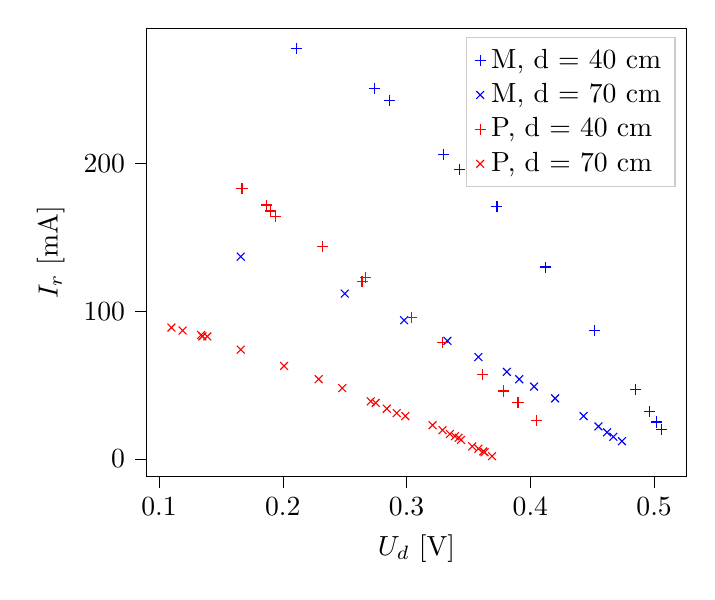 % This file was created with tikzplotlib v0.10.1.
\begin{tikzpicture}

\definecolor{darkgray176}{RGB}{176,176,176}
\definecolor{lightgray204}{RGB}{204,204,204}

\begin{axis}[
legend cell align={left},
legend style={fill opacity=0.8, draw opacity=1, text opacity=1, draw=lightgray204},
tick align=outside,
tick pos=left,
x grid style={darkgray176},
xlabel={\(\displaystyle U_d\) [V]},
xmin=0.09, xmax=0.526,
xtick style={color=black},
y grid style={darkgray176},
ylabel={\(\displaystyle I_r\) [mA]},
ymin=-11.957, ymax=291.808,
ytick style={color=black}
]
\addplot [draw=blue, fill=blue, mark=+, only marks]
table{%
x  y
0.506 20
0.502 25
0.496 32
0.485 47
0.452 87
0.412 130
0.373 171
0.286 243
0.33 206
0.343 196
0.274 251
0.211 278
};
\addlegendentry{M, d = 40 cm}
\addplot [draw=blue, fill=blue, mark=x, only marks]
table{%
x  y
0.474 12
0.467 15
0.462 18
0.455 22
0.443 29
0.42 41
0.403 49
0.391 54
0.381 59
0.358 69
0.333 80
0.298 94
0.25 112
0.166 137
};
\addlegendentry{M, d = 70 cm}
\addplot [draw=red, fill=red, mark=+, only marks]
table{%
x  y
0.405 26
0.39 38
0.378 46
0.361 57
0.329 79
0.304 96
0.264 120
0.194 164
0.232 144
0.267 123
0.19 168
0.167 183
0.187 172
};
\addlegendentry{P, d = 40 cm}
\addplot [draw=red, fill=red, mark=x, only marks]
table{%
x  y
0.369 1.85
0.363 4.48
0.362 5.07
0.358 6.94
0.353 8.49
0.344 12.88
0.342 14.33
0.339 15.37
0.335 16.84
0.329 19.46
0.321 22.84
0.299 29
0.292 31
0.284 34
0.275 38
0.271 39
0.248 48
0.229 54
0.201 63
0.166 74
0.135 83
0.139 83
0.11 89
0.134 84
0.119 87
};
\addlegendentry{P, d = 70 cm}
\end{axis}

\end{tikzpicture}
